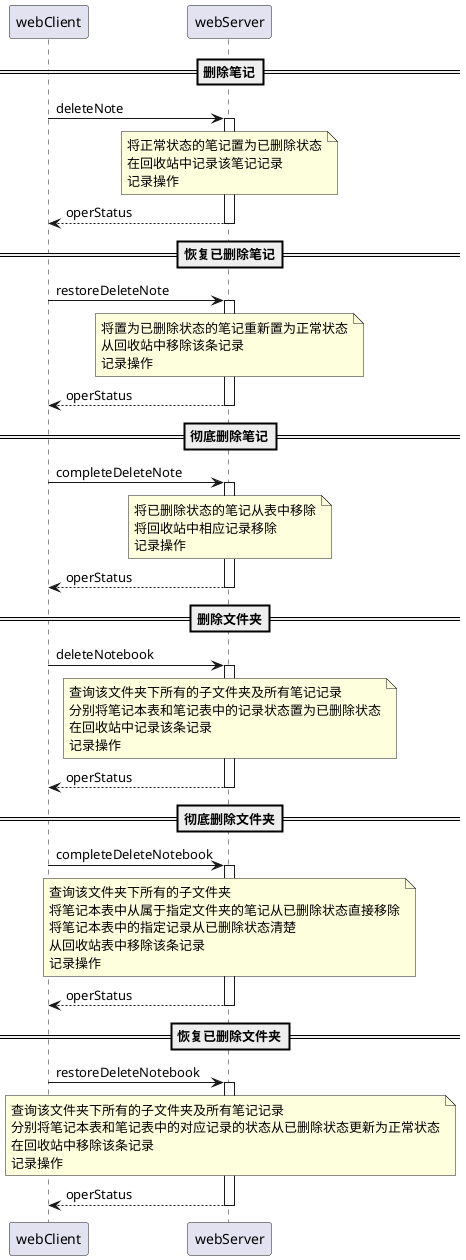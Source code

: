 @startuml
autoactivate on

==删除笔记==
webClient->webServer:deleteNote
    note over webServer
        将正常状态的笔记置为已删除状态
        在回收站中记录该笔记记录
        记录操作
    end note
return operStatus

==恢复已删除笔记==
webClient->webServer:restoreDeleteNote
    note over webServer
        将置为已删除状态的笔记重新置为正常状态
        从回收站中移除该条记录
        记录操作
    end note
return operStatus

==彻底删除笔记==
webClient->webServer:completeDeleteNote
    note over webServer
        将已删除状态的笔记从表中移除
        将回收站中相应记录移除
        记录操作
    end note
return operStatus

==删除文件夹==

webClient->webServer:deleteNotebook
    note over webServer
        查询该文件夹下所有的子文件夹及所有笔记记录
        分别将笔记本表和笔记表中的记录状态置为已删除状态
        在回收站中记录该条记录
        记录操作
    end note
return operStatus

==彻底删除文件夹==

webClient->webServer:completeDeleteNotebook
    note over webServer
        查询该文件夹下所有的子文件夹
        将笔记本表中从属于指定文件夹的笔记从已删除状态直接移除
        将笔记本表中的指定记录从已删除状态清楚
        从回收站表中移除该条记录
        记录操作
    end note
return operStatus

==恢复已删除文件夹==

webClient->webServer:restoreDeleteNotebook
    note over webServer
        查询该文件夹下所有的子文件夹及所有笔记记录
        分别将笔记本表和笔记表中的对应记录的状态从已删除状态更新为正常状态
        在回收站中移除该条记录
        记录操作
    end note
return operStatus
@enduml